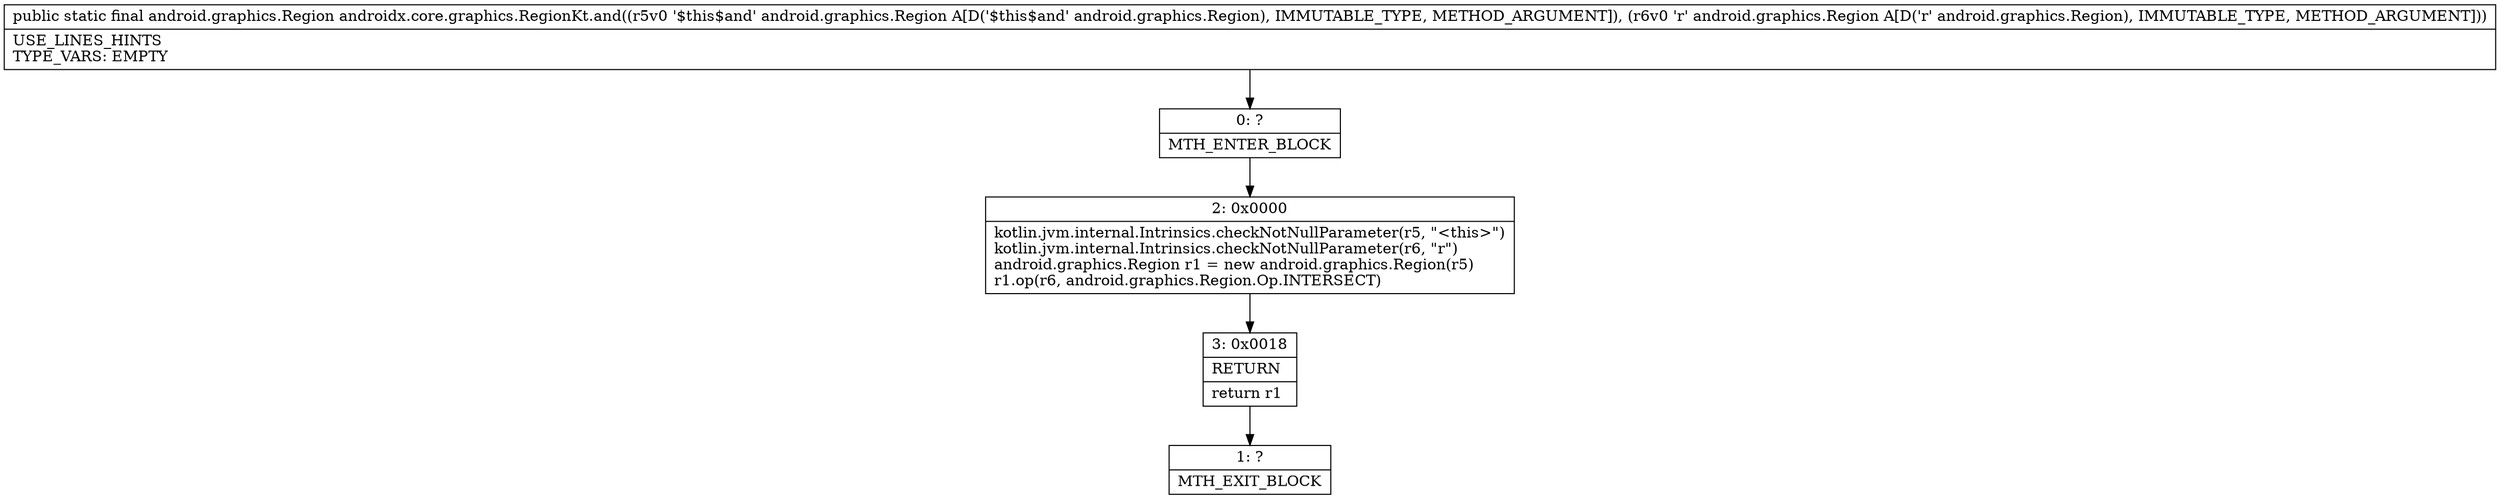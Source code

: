 digraph "CFG forandroidx.core.graphics.RegionKt.and(Landroid\/graphics\/Region;Landroid\/graphics\/Region;)Landroid\/graphics\/Region;" {
Node_0 [shape=record,label="{0\:\ ?|MTH_ENTER_BLOCK\l}"];
Node_2 [shape=record,label="{2\:\ 0x0000|kotlin.jvm.internal.Intrinsics.checkNotNullParameter(r5, \"\<this\>\")\lkotlin.jvm.internal.Intrinsics.checkNotNullParameter(r6, \"r\")\landroid.graphics.Region r1 = new android.graphics.Region(r5)\lr1.op(r6, android.graphics.Region.Op.INTERSECT)\l}"];
Node_3 [shape=record,label="{3\:\ 0x0018|RETURN\l|return r1\l}"];
Node_1 [shape=record,label="{1\:\ ?|MTH_EXIT_BLOCK\l}"];
MethodNode[shape=record,label="{public static final android.graphics.Region androidx.core.graphics.RegionKt.and((r5v0 '$this$and' android.graphics.Region A[D('$this$and' android.graphics.Region), IMMUTABLE_TYPE, METHOD_ARGUMENT]), (r6v0 'r' android.graphics.Region A[D('r' android.graphics.Region), IMMUTABLE_TYPE, METHOD_ARGUMENT]))  | USE_LINES_HINTS\lTYPE_VARS: EMPTY\l}"];
MethodNode -> Node_0;Node_0 -> Node_2;
Node_2 -> Node_3;
Node_3 -> Node_1;
}

